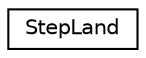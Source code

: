 digraph "Graphical Class Hierarchy"
{
 // LATEX_PDF_SIZE
  edge [fontname="Helvetica",fontsize="10",labelfontname="Helvetica",labelfontsize="10"];
  node [fontname="Helvetica",fontsize="10",shape=record];
  rankdir="LR";
  Node0 [label="StepLand",height=0.2,width=0.4,color="black", fillcolor="white", style="filled",URL="$struct_step_land.html",tooltip="Struktura spadku terenu."];
}
